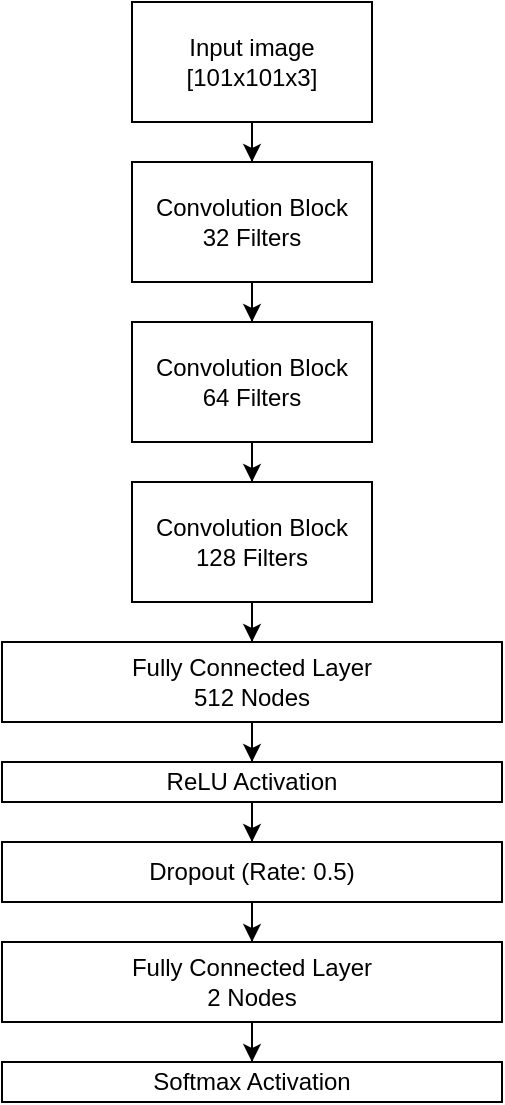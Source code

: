 <mxfile version="12.7.9" type="device"><diagram id="PRFcmoCcein1uKNLS15M" name="Page-1"><mxGraphModel dx="1185" dy="662" grid="1" gridSize="10" guides="1" tooltips="1" connect="1" arrows="1" fold="1" page="1" pageScale="1" pageWidth="850" pageHeight="1100" math="0" shadow="0"><root><mxCell id="0"/><mxCell id="1" parent="0"/><mxCell id="28yy9Bmhyz5_kPszH1Bm-3" value="" style="edgeStyle=orthogonalEdgeStyle;rounded=0;orthogonalLoop=1;jettySize=auto;html=1;" edge="1" parent="1" source="28yy9Bmhyz5_kPszH1Bm-1" target="28yy9Bmhyz5_kPszH1Bm-2"><mxGeometry relative="1" as="geometry"/></mxCell><mxCell id="28yy9Bmhyz5_kPszH1Bm-1" value="Input image&lt;br&gt;[101x101x3]" style="rounded=0;whiteSpace=wrap;html=1;" vertex="1" parent="1"><mxGeometry x="340" y="230" width="120" height="60" as="geometry"/></mxCell><mxCell id="28yy9Bmhyz5_kPszH1Bm-5" value="" style="edgeStyle=orthogonalEdgeStyle;rounded=0;orthogonalLoop=1;jettySize=auto;html=1;" edge="1" parent="1" source="28yy9Bmhyz5_kPszH1Bm-2" target="28yy9Bmhyz5_kPszH1Bm-4"><mxGeometry relative="1" as="geometry"/></mxCell><mxCell id="28yy9Bmhyz5_kPszH1Bm-2" value="Convolution Block&lt;br&gt;32 Filters" style="rounded=0;whiteSpace=wrap;html=1;" vertex="1" parent="1"><mxGeometry x="340" y="310" width="120" height="60" as="geometry"/></mxCell><mxCell id="28yy9Bmhyz5_kPszH1Bm-7" value="" style="edgeStyle=orthogonalEdgeStyle;rounded=0;orthogonalLoop=1;jettySize=auto;html=1;" edge="1" parent="1" source="28yy9Bmhyz5_kPszH1Bm-4" target="28yy9Bmhyz5_kPszH1Bm-6"><mxGeometry relative="1" as="geometry"/></mxCell><mxCell id="28yy9Bmhyz5_kPszH1Bm-4" value="Convolution Block&lt;br&gt;64 Filters" style="rounded=0;whiteSpace=wrap;html=1;" vertex="1" parent="1"><mxGeometry x="340" y="390" width="120" height="60" as="geometry"/></mxCell><mxCell id="28yy9Bmhyz5_kPszH1Bm-9" value="" style="edgeStyle=orthogonalEdgeStyle;rounded=0;orthogonalLoop=1;jettySize=auto;html=1;" edge="1" parent="1" source="28yy9Bmhyz5_kPszH1Bm-6" target="28yy9Bmhyz5_kPszH1Bm-8"><mxGeometry relative="1" as="geometry"/></mxCell><mxCell id="28yy9Bmhyz5_kPszH1Bm-6" value="Convolution Block&lt;br&gt;128 Filters" style="rounded=0;whiteSpace=wrap;html=1;" vertex="1" parent="1"><mxGeometry x="340" y="470" width="120" height="60" as="geometry"/></mxCell><mxCell id="28yy9Bmhyz5_kPszH1Bm-13" value="" style="edgeStyle=orthogonalEdgeStyle;rounded=0;orthogonalLoop=1;jettySize=auto;html=1;" edge="1" parent="1" source="28yy9Bmhyz5_kPszH1Bm-8" target="28yy9Bmhyz5_kPszH1Bm-12"><mxGeometry relative="1" as="geometry"/></mxCell><mxCell id="28yy9Bmhyz5_kPszH1Bm-8" value="Fully Connected Layer&lt;br&gt;512 Nodes" style="rounded=0;whiteSpace=wrap;html=1;" vertex="1" parent="1"><mxGeometry x="275" y="550" width="250" height="40" as="geometry"/></mxCell><mxCell id="28yy9Bmhyz5_kPszH1Bm-15" value="" style="edgeStyle=orthogonalEdgeStyle;rounded=0;orthogonalLoop=1;jettySize=auto;html=1;" edge="1" parent="1" source="28yy9Bmhyz5_kPszH1Bm-12" target="28yy9Bmhyz5_kPszH1Bm-14"><mxGeometry relative="1" as="geometry"/></mxCell><mxCell id="28yy9Bmhyz5_kPszH1Bm-12" value="ReLU Activation" style="rounded=0;whiteSpace=wrap;html=1;" vertex="1" parent="1"><mxGeometry x="275" y="610" width="250" height="20" as="geometry"/></mxCell><mxCell id="28yy9Bmhyz5_kPszH1Bm-17" value="" style="edgeStyle=orthogonalEdgeStyle;rounded=0;orthogonalLoop=1;jettySize=auto;html=1;" edge="1" parent="1" source="28yy9Bmhyz5_kPszH1Bm-14" target="28yy9Bmhyz5_kPszH1Bm-16"><mxGeometry relative="1" as="geometry"/></mxCell><mxCell id="28yy9Bmhyz5_kPszH1Bm-14" value="Dropout (Rate: 0.5)" style="rounded=0;whiteSpace=wrap;html=1;" vertex="1" parent="1"><mxGeometry x="275" y="650" width="250" height="30" as="geometry"/></mxCell><mxCell id="28yy9Bmhyz5_kPszH1Bm-19" value="" style="edgeStyle=orthogonalEdgeStyle;rounded=0;orthogonalLoop=1;jettySize=auto;html=1;" edge="1" parent="1" source="28yy9Bmhyz5_kPszH1Bm-16" target="28yy9Bmhyz5_kPszH1Bm-18"><mxGeometry relative="1" as="geometry"/></mxCell><mxCell id="28yy9Bmhyz5_kPszH1Bm-16" value="Fully Connected Layer&lt;br&gt;2 Nodes" style="rounded=0;whiteSpace=wrap;html=1;" vertex="1" parent="1"><mxGeometry x="275" y="700" width="250" height="40" as="geometry"/></mxCell><mxCell id="28yy9Bmhyz5_kPszH1Bm-18" value="Softmax Activation" style="rounded=0;whiteSpace=wrap;html=1;" vertex="1" parent="1"><mxGeometry x="275" y="760" width="250" height="20" as="geometry"/></mxCell></root></mxGraphModel></diagram></mxfile>